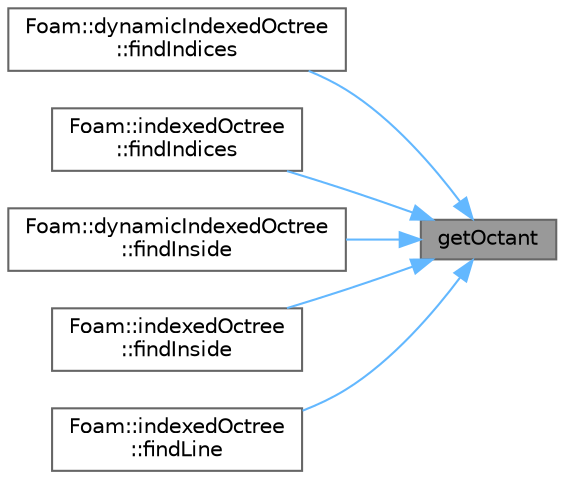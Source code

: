 digraph "getOctant"
{
 // LATEX_PDF_SIZE
  bgcolor="transparent";
  edge [fontname=Helvetica,fontsize=10,labelfontname=Helvetica,labelfontsize=10];
  node [fontname=Helvetica,fontsize=10,shape=box,height=0.2,width=0.4];
  rankdir="RL";
  Node1 [id="Node000001",label="getOctant",height=0.2,width=0.4,color="gray40", fillcolor="grey60", style="filled", fontcolor="black",tooltip=" "];
  Node1 -> Node2 [id="edge1_Node000001_Node000002",dir="back",color="steelblue1",style="solid",tooltip=" "];
  Node2 [id="Node000002",label="Foam::dynamicIndexedOctree\l::findIndices",height=0.2,width=0.4,color="grey40", fillcolor="white", style="filled",URL="$classFoam_1_1dynamicIndexedOctree.html#a2caa5b9328f85aa4c4cc160b1ad6149d",tooltip=" "];
  Node1 -> Node3 [id="edge2_Node000001_Node000003",dir="back",color="steelblue1",style="solid",tooltip=" "];
  Node3 [id="Node000003",label="Foam::indexedOctree\l::findIndices",height=0.2,width=0.4,color="grey40", fillcolor="white", style="filled",URL="$classFoam_1_1indexedOctree.html#a2caa5b9328f85aa4c4cc160b1ad6149d",tooltip=" "];
  Node1 -> Node4 [id="edge3_Node000001_Node000004",dir="back",color="steelblue1",style="solid",tooltip=" "];
  Node4 [id="Node000004",label="Foam::dynamicIndexedOctree\l::findInside",height=0.2,width=0.4,color="grey40", fillcolor="white", style="filled",URL="$classFoam_1_1dynamicIndexedOctree.html#a19ec78dc66d2a1946292e3d8809657e0",tooltip=" "];
  Node1 -> Node5 [id="edge4_Node000001_Node000005",dir="back",color="steelblue1",style="solid",tooltip=" "];
  Node5 [id="Node000005",label="Foam::indexedOctree\l::findInside",height=0.2,width=0.4,color="grey40", fillcolor="white", style="filled",URL="$classFoam_1_1indexedOctree.html#a19ec78dc66d2a1946292e3d8809657e0",tooltip=" "];
  Node1 -> Node6 [id="edge5_Node000001_Node000006",dir="back",color="steelblue1",style="solid",tooltip=" "];
  Node6 [id="Node000006",label="Foam::indexedOctree\l::findLine",height=0.2,width=0.4,color="grey40", fillcolor="white", style="filled",URL="$classFoam_1_1indexedOctree.html#af654b41bf89d6e3d50c31030ec6bcb24",tooltip=" "];
}
